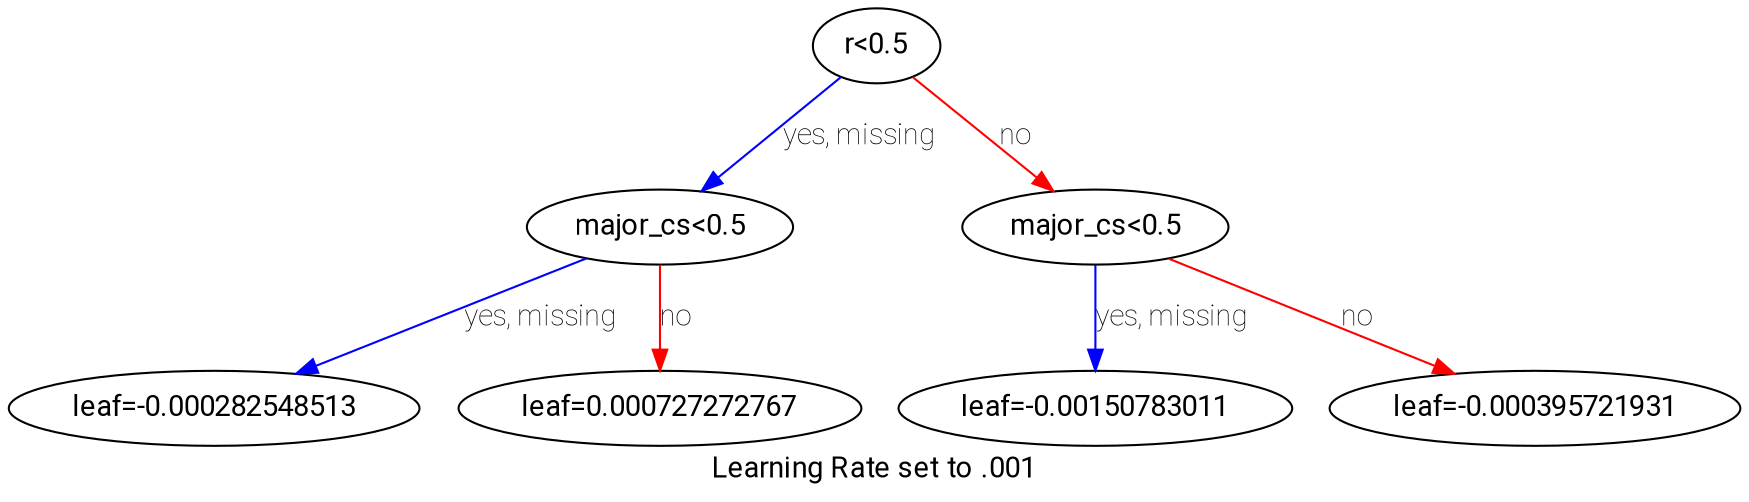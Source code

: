 digraph {
    graph [ rankdir=TB ];
  node [fontname = "Roboto Condensed"];
    edge [fontname = "Roboto Thin"];
    label = "Learning Rate set to .001"
    fontname = "Roboto Condensed"
    

    0 [ label="r<0.5" ]
    0 -> 1 [label="yes, missing" color="#0000FF"]
    0 -> 2 [label="no" color="#FF0000"]

    1 [ label="major_cs<0.5" ]
    1 -> 3 [label="yes, missing" color="#0000FF"]
    1 -> 4 [label="no" color="#FF0000"]

    3 [ label="leaf=-0.000282548513" ]

    4 [ label="leaf=0.000727272767" ]

    2 [ label="major_cs<0.5" ]
    2 -> 5 [label="yes, missing" color="#0000FF"]
    2 -> 6 [label="no" color="#FF0000"]

    5 [ label="leaf=-0.00150783011" ]

    6 [ label="leaf=-0.000395721931" ]
}

